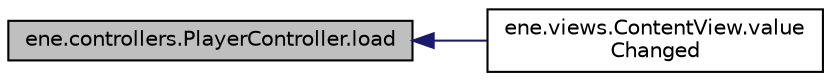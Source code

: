 digraph "ene.controllers.PlayerController.load"
{
  bgcolor="transparent";
  edge [fontname="Helvetica",fontsize="10",labelfontname="Helvetica",labelfontsize="10"];
  node [fontname="Helvetica",fontsize="10",shape=record];
  rankdir="LR";
  Node5 [label="ene.controllers.PlayerController.load",height=0.2,width=0.4,color="black", fillcolor="grey75", style="filled", fontcolor="black"];
  Node5 -> Node6 [dir="back",color="midnightblue",fontsize="10",style="solid",fontname="Helvetica"];
  Node6 [label="ene.views.ContentView.value\lChanged",height=0.2,width=0.4,color="black",URL="$classene_1_1views_1_1ContentView.html#ad17789ad04bc7fc495546b37e3f979b0"];
}
